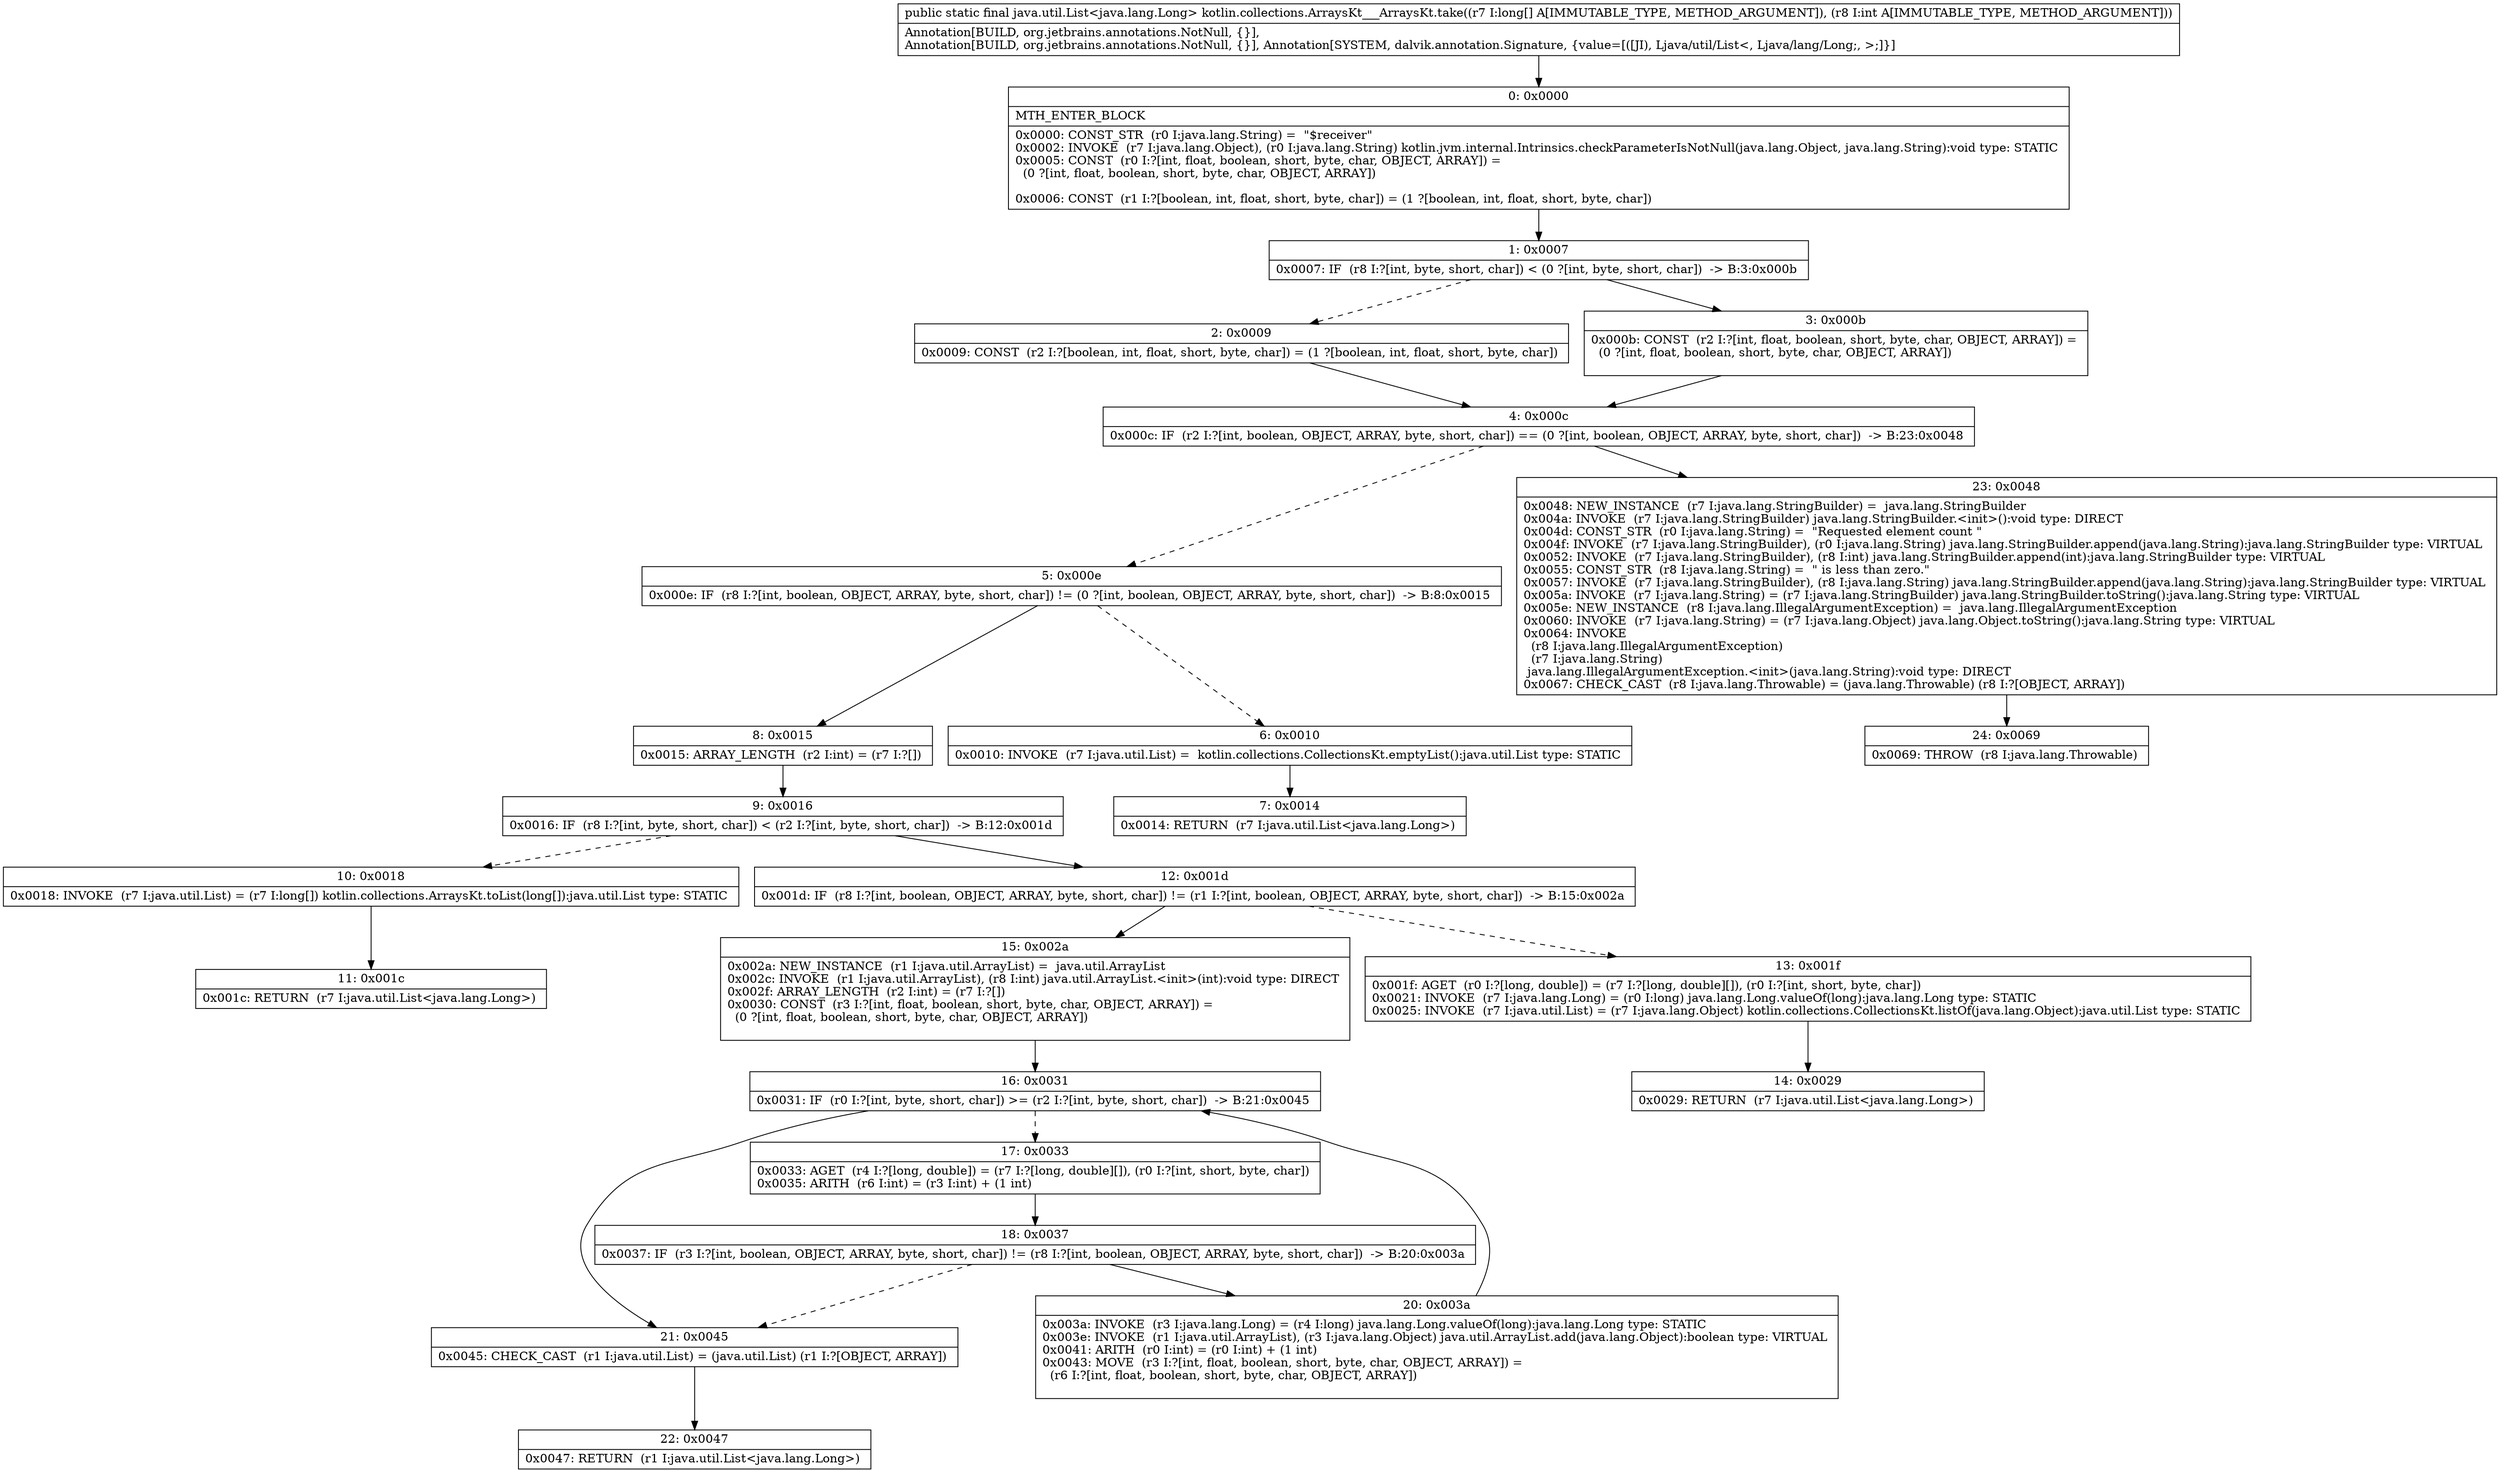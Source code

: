 digraph "CFG forkotlin.collections.ArraysKt___ArraysKt.take([JI)Ljava\/util\/List;" {
Node_0 [shape=record,label="{0\:\ 0x0000|MTH_ENTER_BLOCK\l|0x0000: CONST_STR  (r0 I:java.lang.String) =  \"$receiver\" \l0x0002: INVOKE  (r7 I:java.lang.Object), (r0 I:java.lang.String) kotlin.jvm.internal.Intrinsics.checkParameterIsNotNull(java.lang.Object, java.lang.String):void type: STATIC \l0x0005: CONST  (r0 I:?[int, float, boolean, short, byte, char, OBJECT, ARRAY]) = \l  (0 ?[int, float, boolean, short, byte, char, OBJECT, ARRAY])\l \l0x0006: CONST  (r1 I:?[boolean, int, float, short, byte, char]) = (1 ?[boolean, int, float, short, byte, char]) \l}"];
Node_1 [shape=record,label="{1\:\ 0x0007|0x0007: IF  (r8 I:?[int, byte, short, char]) \< (0 ?[int, byte, short, char])  \-\> B:3:0x000b \l}"];
Node_2 [shape=record,label="{2\:\ 0x0009|0x0009: CONST  (r2 I:?[boolean, int, float, short, byte, char]) = (1 ?[boolean, int, float, short, byte, char]) \l}"];
Node_3 [shape=record,label="{3\:\ 0x000b|0x000b: CONST  (r2 I:?[int, float, boolean, short, byte, char, OBJECT, ARRAY]) = \l  (0 ?[int, float, boolean, short, byte, char, OBJECT, ARRAY])\l \l}"];
Node_4 [shape=record,label="{4\:\ 0x000c|0x000c: IF  (r2 I:?[int, boolean, OBJECT, ARRAY, byte, short, char]) == (0 ?[int, boolean, OBJECT, ARRAY, byte, short, char])  \-\> B:23:0x0048 \l}"];
Node_5 [shape=record,label="{5\:\ 0x000e|0x000e: IF  (r8 I:?[int, boolean, OBJECT, ARRAY, byte, short, char]) != (0 ?[int, boolean, OBJECT, ARRAY, byte, short, char])  \-\> B:8:0x0015 \l}"];
Node_6 [shape=record,label="{6\:\ 0x0010|0x0010: INVOKE  (r7 I:java.util.List) =  kotlin.collections.CollectionsKt.emptyList():java.util.List type: STATIC \l}"];
Node_7 [shape=record,label="{7\:\ 0x0014|0x0014: RETURN  (r7 I:java.util.List\<java.lang.Long\>) \l}"];
Node_8 [shape=record,label="{8\:\ 0x0015|0x0015: ARRAY_LENGTH  (r2 I:int) = (r7 I:?[]) \l}"];
Node_9 [shape=record,label="{9\:\ 0x0016|0x0016: IF  (r8 I:?[int, byte, short, char]) \< (r2 I:?[int, byte, short, char])  \-\> B:12:0x001d \l}"];
Node_10 [shape=record,label="{10\:\ 0x0018|0x0018: INVOKE  (r7 I:java.util.List) = (r7 I:long[]) kotlin.collections.ArraysKt.toList(long[]):java.util.List type: STATIC \l}"];
Node_11 [shape=record,label="{11\:\ 0x001c|0x001c: RETURN  (r7 I:java.util.List\<java.lang.Long\>) \l}"];
Node_12 [shape=record,label="{12\:\ 0x001d|0x001d: IF  (r8 I:?[int, boolean, OBJECT, ARRAY, byte, short, char]) != (r1 I:?[int, boolean, OBJECT, ARRAY, byte, short, char])  \-\> B:15:0x002a \l}"];
Node_13 [shape=record,label="{13\:\ 0x001f|0x001f: AGET  (r0 I:?[long, double]) = (r7 I:?[long, double][]), (r0 I:?[int, short, byte, char]) \l0x0021: INVOKE  (r7 I:java.lang.Long) = (r0 I:long) java.lang.Long.valueOf(long):java.lang.Long type: STATIC \l0x0025: INVOKE  (r7 I:java.util.List) = (r7 I:java.lang.Object) kotlin.collections.CollectionsKt.listOf(java.lang.Object):java.util.List type: STATIC \l}"];
Node_14 [shape=record,label="{14\:\ 0x0029|0x0029: RETURN  (r7 I:java.util.List\<java.lang.Long\>) \l}"];
Node_15 [shape=record,label="{15\:\ 0x002a|0x002a: NEW_INSTANCE  (r1 I:java.util.ArrayList) =  java.util.ArrayList \l0x002c: INVOKE  (r1 I:java.util.ArrayList), (r8 I:int) java.util.ArrayList.\<init\>(int):void type: DIRECT \l0x002f: ARRAY_LENGTH  (r2 I:int) = (r7 I:?[]) \l0x0030: CONST  (r3 I:?[int, float, boolean, short, byte, char, OBJECT, ARRAY]) = \l  (0 ?[int, float, boolean, short, byte, char, OBJECT, ARRAY])\l \l}"];
Node_16 [shape=record,label="{16\:\ 0x0031|0x0031: IF  (r0 I:?[int, byte, short, char]) \>= (r2 I:?[int, byte, short, char])  \-\> B:21:0x0045 \l}"];
Node_17 [shape=record,label="{17\:\ 0x0033|0x0033: AGET  (r4 I:?[long, double]) = (r7 I:?[long, double][]), (r0 I:?[int, short, byte, char]) \l0x0035: ARITH  (r6 I:int) = (r3 I:int) + (1 int) \l}"];
Node_18 [shape=record,label="{18\:\ 0x0037|0x0037: IF  (r3 I:?[int, boolean, OBJECT, ARRAY, byte, short, char]) != (r8 I:?[int, boolean, OBJECT, ARRAY, byte, short, char])  \-\> B:20:0x003a \l}"];
Node_20 [shape=record,label="{20\:\ 0x003a|0x003a: INVOKE  (r3 I:java.lang.Long) = (r4 I:long) java.lang.Long.valueOf(long):java.lang.Long type: STATIC \l0x003e: INVOKE  (r1 I:java.util.ArrayList), (r3 I:java.lang.Object) java.util.ArrayList.add(java.lang.Object):boolean type: VIRTUAL \l0x0041: ARITH  (r0 I:int) = (r0 I:int) + (1 int) \l0x0043: MOVE  (r3 I:?[int, float, boolean, short, byte, char, OBJECT, ARRAY]) = \l  (r6 I:?[int, float, boolean, short, byte, char, OBJECT, ARRAY])\l \l}"];
Node_21 [shape=record,label="{21\:\ 0x0045|0x0045: CHECK_CAST  (r1 I:java.util.List) = (java.util.List) (r1 I:?[OBJECT, ARRAY]) \l}"];
Node_22 [shape=record,label="{22\:\ 0x0047|0x0047: RETURN  (r1 I:java.util.List\<java.lang.Long\>) \l}"];
Node_23 [shape=record,label="{23\:\ 0x0048|0x0048: NEW_INSTANCE  (r7 I:java.lang.StringBuilder) =  java.lang.StringBuilder \l0x004a: INVOKE  (r7 I:java.lang.StringBuilder) java.lang.StringBuilder.\<init\>():void type: DIRECT \l0x004d: CONST_STR  (r0 I:java.lang.String) =  \"Requested element count \" \l0x004f: INVOKE  (r7 I:java.lang.StringBuilder), (r0 I:java.lang.String) java.lang.StringBuilder.append(java.lang.String):java.lang.StringBuilder type: VIRTUAL \l0x0052: INVOKE  (r7 I:java.lang.StringBuilder), (r8 I:int) java.lang.StringBuilder.append(int):java.lang.StringBuilder type: VIRTUAL \l0x0055: CONST_STR  (r8 I:java.lang.String) =  \" is less than zero.\" \l0x0057: INVOKE  (r7 I:java.lang.StringBuilder), (r8 I:java.lang.String) java.lang.StringBuilder.append(java.lang.String):java.lang.StringBuilder type: VIRTUAL \l0x005a: INVOKE  (r7 I:java.lang.String) = (r7 I:java.lang.StringBuilder) java.lang.StringBuilder.toString():java.lang.String type: VIRTUAL \l0x005e: NEW_INSTANCE  (r8 I:java.lang.IllegalArgumentException) =  java.lang.IllegalArgumentException \l0x0060: INVOKE  (r7 I:java.lang.String) = (r7 I:java.lang.Object) java.lang.Object.toString():java.lang.String type: VIRTUAL \l0x0064: INVOKE  \l  (r8 I:java.lang.IllegalArgumentException)\l  (r7 I:java.lang.String)\l java.lang.IllegalArgumentException.\<init\>(java.lang.String):void type: DIRECT \l0x0067: CHECK_CAST  (r8 I:java.lang.Throwable) = (java.lang.Throwable) (r8 I:?[OBJECT, ARRAY]) \l}"];
Node_24 [shape=record,label="{24\:\ 0x0069|0x0069: THROW  (r8 I:java.lang.Throwable) \l}"];
MethodNode[shape=record,label="{public static final java.util.List\<java.lang.Long\> kotlin.collections.ArraysKt___ArraysKt.take((r7 I:long[] A[IMMUTABLE_TYPE, METHOD_ARGUMENT]), (r8 I:int A[IMMUTABLE_TYPE, METHOD_ARGUMENT]))  | Annotation[BUILD, org.jetbrains.annotations.NotNull, \{\}], \lAnnotation[BUILD, org.jetbrains.annotations.NotNull, \{\}], Annotation[SYSTEM, dalvik.annotation.Signature, \{value=[([JI), Ljava\/util\/List\<, Ljava\/lang\/Long;, \>;]\}]\l}"];
MethodNode -> Node_0;
Node_0 -> Node_1;
Node_1 -> Node_2[style=dashed];
Node_1 -> Node_3;
Node_2 -> Node_4;
Node_3 -> Node_4;
Node_4 -> Node_5[style=dashed];
Node_4 -> Node_23;
Node_5 -> Node_6[style=dashed];
Node_5 -> Node_8;
Node_6 -> Node_7;
Node_8 -> Node_9;
Node_9 -> Node_10[style=dashed];
Node_9 -> Node_12;
Node_10 -> Node_11;
Node_12 -> Node_13[style=dashed];
Node_12 -> Node_15;
Node_13 -> Node_14;
Node_15 -> Node_16;
Node_16 -> Node_17[style=dashed];
Node_16 -> Node_21;
Node_17 -> Node_18;
Node_18 -> Node_20;
Node_18 -> Node_21[style=dashed];
Node_20 -> Node_16;
Node_21 -> Node_22;
Node_23 -> Node_24;
}

